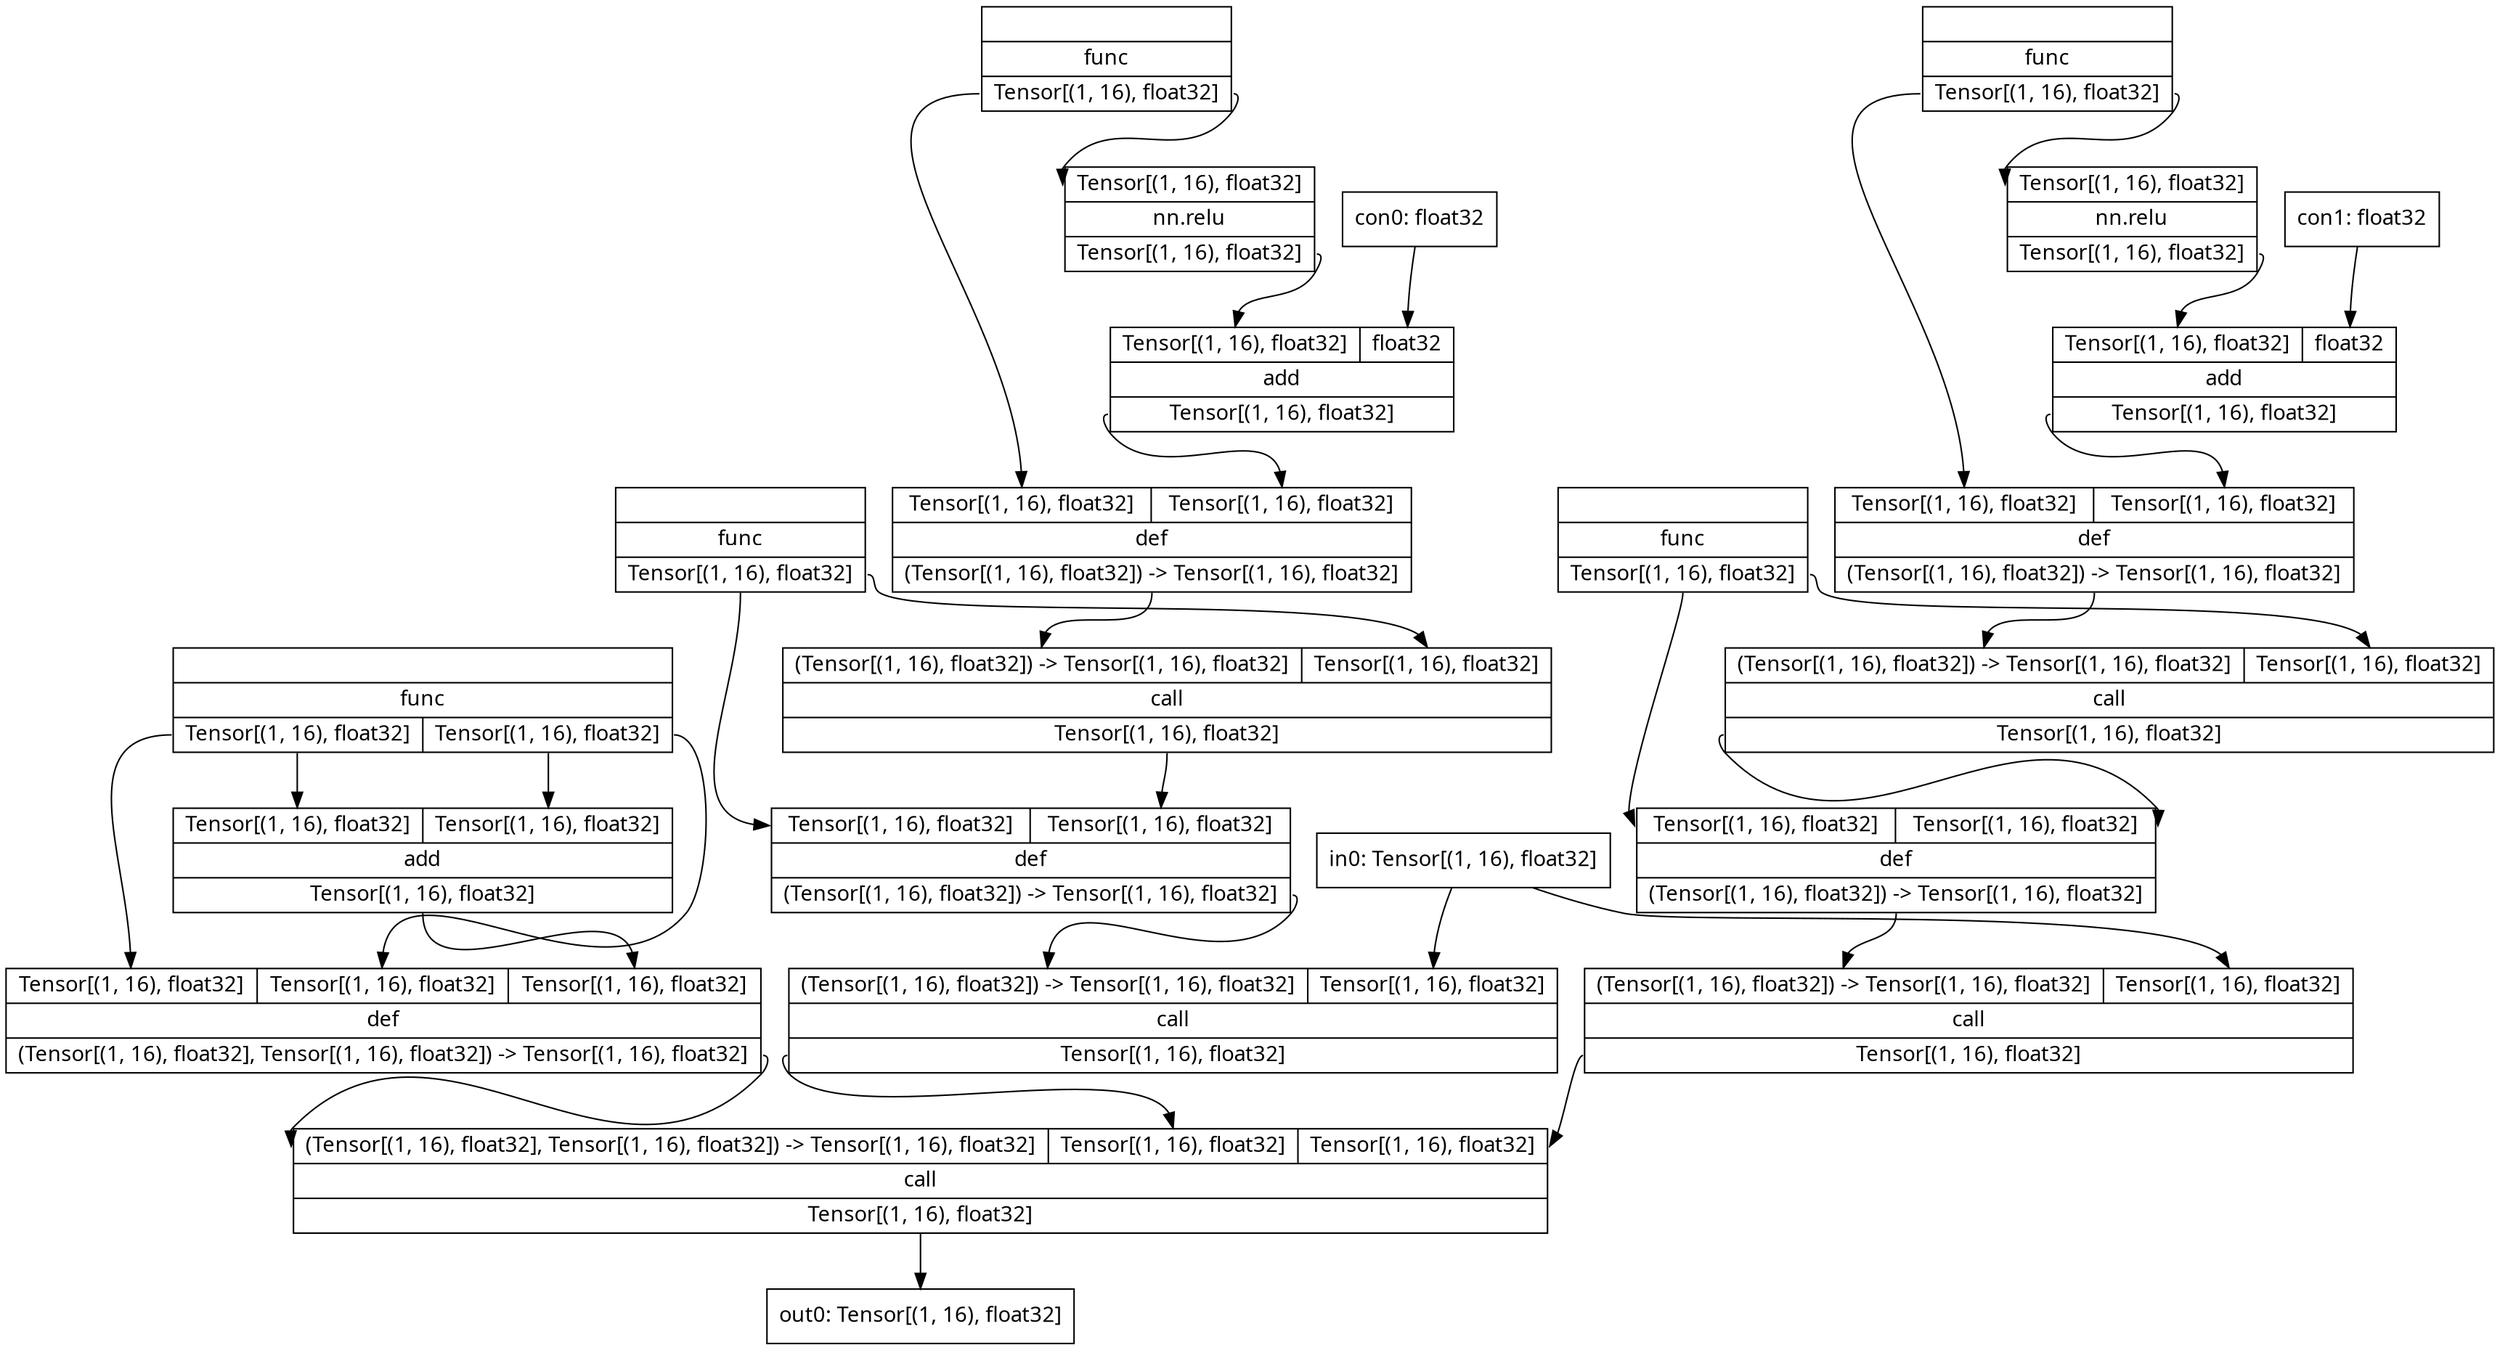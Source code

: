 digraph code {
	node [fontname="Linux Biolinum O" shape=record]
	opr0 [label="{{}|func\n|{<o0>Tensor[(1, 16), float32]|<o1>Tensor[(1, 16), float32]}}"]
	opr1 [label="{{<i0>Tensor[(1, 16), float32]|<i1>Tensor[(1, 16), float32]}|add\n|{<o0>Tensor[(1, 16), float32]}}"]
	opr0:o0 -> opr1:i0
	opr0:o1 -> opr1:i1
	opr2 [label="{{<i0>Tensor[(1, 16), float32]|<i1>Tensor[(1, 16), float32]|<i2>Tensor[(1, 16), float32]}|def\n|{<o0>(Tensor[(1, 16), float32], Tensor[(1, 16), float32]) -\> Tensor[(1, 16), float32]}}"]
	opr0:o0 -> opr2:i0
	opr0:o1 -> opr2:i1
	opr1:o0 -> opr2:i2
	opr3 [label="{{}|func\n|{<o0>Tensor[(1, 16), float32]}}"]
	opr4 [label="{{}|func\n|{<o0>Tensor[(1, 16), float32]}}"]
	opr5 [label="{{<i0>Tensor[(1, 16), float32]}|nn.relu\n|{<o0>Tensor[(1, 16), float32]}}"]
	opr4:o0 -> opr5:i0
	con0 [label="con0: float32"]
	opr6 [label="{{<i0>Tensor[(1, 16), float32]|<i1>float32}|add\n|{<o0>Tensor[(1, 16), float32]}}"]
	opr5:o0 -> opr6:i0
	con0 -> opr6:i1
	opr7 [label="{{<i0>Tensor[(1, 16), float32]|<i1>Tensor[(1, 16), float32]}|def\n|{<o0>(Tensor[(1, 16), float32]) -\> Tensor[(1, 16), float32]}}"]
	opr4:o0 -> opr7:i0
	opr6:o0 -> opr7:i1
	opr8 [label="{{<i0>(Tensor[(1, 16), float32]) -\> Tensor[(1, 16), float32]|<i1>Tensor[(1, 16), float32]}|call\n|{<o0>Tensor[(1, 16), float32]}}"]
	opr7:o0 -> opr8:i0
	opr3:o0 -> opr8:i1
	opr9 [label="{{<i0>Tensor[(1, 16), float32]|<i1>Tensor[(1, 16), float32]}|def\n|{<o0>(Tensor[(1, 16), float32]) -\> Tensor[(1, 16), float32]}}"]
	opr3:o0 -> opr9:i0
	opr8:o0 -> opr9:i1
	in0 [label="in0: Tensor[(1, 16), float32]"]
	opr10 [label="{{<i0>(Tensor[(1, 16), float32]) -\> Tensor[(1, 16), float32]|<i1>Tensor[(1, 16), float32]}|call\n|{<o0>Tensor[(1, 16), float32]}}"]
	opr9:o0 -> opr10:i0
	in0 -> opr10:i1
	opr11 [label="{{}|func\n|{<o0>Tensor[(1, 16), float32]}}"]
	opr12 [label="{{}|func\n|{<o0>Tensor[(1, 16), float32]}}"]
	opr13 [label="{{<i0>Tensor[(1, 16), float32]}|nn.relu\n|{<o0>Tensor[(1, 16), float32]}}"]
	opr12:o0 -> opr13:i0
	con1 [label="con1: float32"]
	opr14 [label="{{<i0>Tensor[(1, 16), float32]|<i1>float32}|add\n|{<o0>Tensor[(1, 16), float32]}}"]
	opr13:o0 -> opr14:i0
	con1 -> opr14:i1
	opr15 [label="{{<i0>Tensor[(1, 16), float32]|<i1>Tensor[(1, 16), float32]}|def\n|{<o0>(Tensor[(1, 16), float32]) -\> Tensor[(1, 16), float32]}}"]
	opr12:o0 -> opr15:i0
	opr14:o0 -> opr15:i1
	opr16 [label="{{<i0>(Tensor[(1, 16), float32]) -\> Tensor[(1, 16), float32]|<i1>Tensor[(1, 16), float32]}|call\n|{<o0>Tensor[(1, 16), float32]}}"]
	opr15:o0 -> opr16:i0
	opr11:o0 -> opr16:i1
	opr17 [label="{{<i0>Tensor[(1, 16), float32]|<i1>Tensor[(1, 16), float32]}|def\n|{<o0>(Tensor[(1, 16), float32]) -\> Tensor[(1, 16), float32]}}"]
	opr11:o0 -> opr17:i0
	opr16:o0 -> opr17:i1
	opr18 [label="{{<i0>(Tensor[(1, 16), float32]) -\> Tensor[(1, 16), float32]|<i1>Tensor[(1, 16), float32]}|call\n|{<o0>Tensor[(1, 16), float32]}}"]
	opr17:o0 -> opr18:i0
	in0 -> opr18:i1
	opr19 [label="{{<i0>(Tensor[(1, 16), float32], Tensor[(1, 16), float32]) -\> Tensor[(1, 16), float32]|<i1>Tensor[(1, 16), float32]|<i2>Tensor[(1, 16), float32]}|call\n|{<o0>Tensor[(1, 16), float32]}}"]
	opr2:o0 -> opr19:i0
	opr10:o0 -> opr19:i1
	opr18:o0 -> opr19:i2
	out0 [label="out0: Tensor[(1, 16), float32]"]
	opr19:o0 -> out0
}
